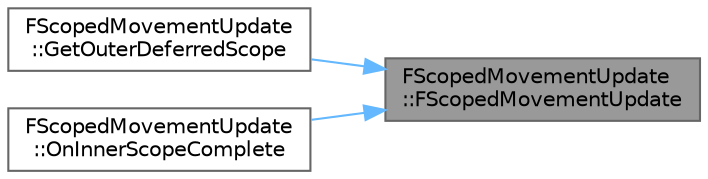 digraph "FScopedMovementUpdate::FScopedMovementUpdate"
{
 // INTERACTIVE_SVG=YES
 // LATEX_PDF_SIZE
  bgcolor="transparent";
  edge [fontname=Helvetica,fontsize=10,labelfontname=Helvetica,labelfontsize=10];
  node [fontname=Helvetica,fontsize=10,shape=box,height=0.2,width=0.4];
  rankdir="RL";
  Node1 [id="Node000001",label="FScopedMovementUpdate\l::FScopedMovementUpdate",height=0.2,width=0.4,color="gray40", fillcolor="grey60", style="filled", fontcolor="black",tooltip=" "];
  Node1 -> Node2 [id="edge1_Node000001_Node000002",dir="back",color="steelblue1",style="solid",tooltip=" "];
  Node2 [id="Node000002",label="FScopedMovementUpdate\l::GetOuterDeferredScope",height=0.2,width=0.4,color="grey40", fillcolor="white", style="filled",URL="$df/dfa/classFScopedMovementUpdate.html#ac9b83b47c8aa87f22ed6aed670f8c489",tooltip="Get the scope containing this scope."];
  Node1 -> Node3 [id="edge2_Node000001_Node000003",dir="back",color="steelblue1",style="solid",tooltip=" "];
  Node3 [id="Node000003",label="FScopedMovementUpdate\l::OnInnerScopeComplete",height=0.2,width=0.4,color="grey40", fillcolor="white", style="filled",URL="$df/dfa/classFScopedMovementUpdate.html#ac4b8e8c9ab7de81d59d6d43cab7c11e7",tooltip="Notify this scope that the given inner scope completed its update (ie is going out of scope)."];
}
